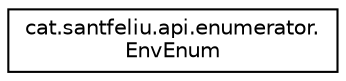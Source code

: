 digraph "Graphical Class Hierarchy"
{
 // LATEX_PDF_SIZE
  edge [fontname="Helvetica",fontsize="10",labelfontname="Helvetica",labelfontsize="10"];
  node [fontname="Helvetica",fontsize="10",shape=record];
  rankdir="LR";
  Node0 [label="cat.santfeliu.api.enumerator.\lEnvEnum",height=0.2,width=0.4,color="black", fillcolor="white", style="filled",URL="$enumcat_1_1santfeliu_1_1api_1_1enumerator_1_1_env_enum.html",tooltip=" "];
}
